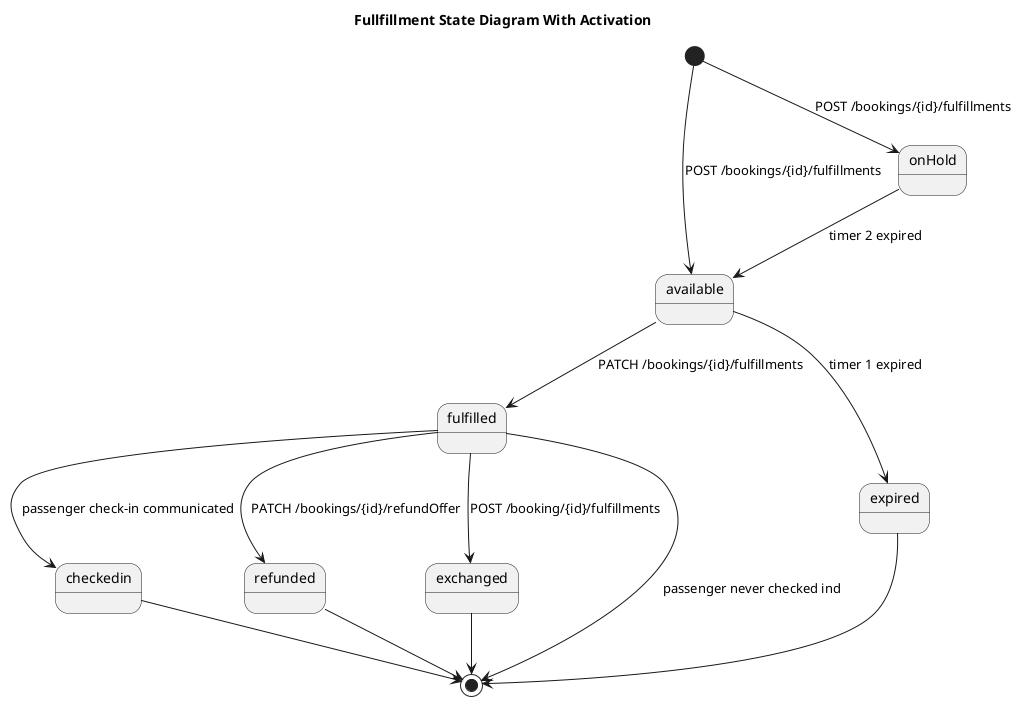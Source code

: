@startuml
title "Fullfillment State Diagram With Activation"
[*] --> available: POST /bookings/{id}/fulfillments
[*] --> onHold: POST /bookings/{id}/fulfillments
available --> fulfilled: PATCH /bookings/{id}/fulfillments
available --> expired: timer 1 expired
onHold --> available: timer 2 expired
fulfilled --> checkedin: passenger check-in communicated 
fulfilled --> refunded: PATCH /bookings/{id}/refundOffer
fulfilled --> exchanged: POST /booking/{id}/fulfillments 
checkedin --> [*]
fulfilled --> [*]: passenger never checked ind
refunded --> [*]
exchanged --> [*]
expired --> [*]
@enduml
